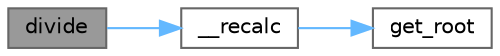 digraph "divide"
{
 // LATEX_PDF_SIZE
  bgcolor="transparent";
  edge [fontname=Helvetica,fontsize=10,labelfontname=Helvetica,labelfontsize=10];
  node [fontname=Helvetica,fontsize=10,shape=box,height=0.2,width=0.4];
  rankdir="LR";
  Node1 [id="Node000001",label="divide",height=0.2,width=0.4,color="gray40", fillcolor="grey60", style="filled", fontcolor="black",tooltip="Create and add subtask."];
  Node1 -> Node2 [id="edge1_Node000001_Node000002",color="steelblue1",style="solid",tooltip=" "];
  Node2 [id="Node000002",label="__recalc",height=0.2,width=0.4,color="grey40", fillcolor="white", style="filled",URL="$classtask__scheduler_1_1task_1_1_task.html#a68483bdd3256f8657ee032861ffc7ee4",tooltip="Trigger full recalculation from root."];
  Node2 -> Node3 [id="edge2_Node000002_Node000003",color="steelblue1",style="solid",tooltip=" "];
  Node3 [id="Node000003",label="get_root",height=0.2,width=0.4,color="grey40", fillcolor="white", style="filled",URL="$classtask__scheduler_1_1task_1_1_task.html#ab82abde6eb4d25f35666c2455c3c6fc4",tooltip="Find root ancestor task."];
}
